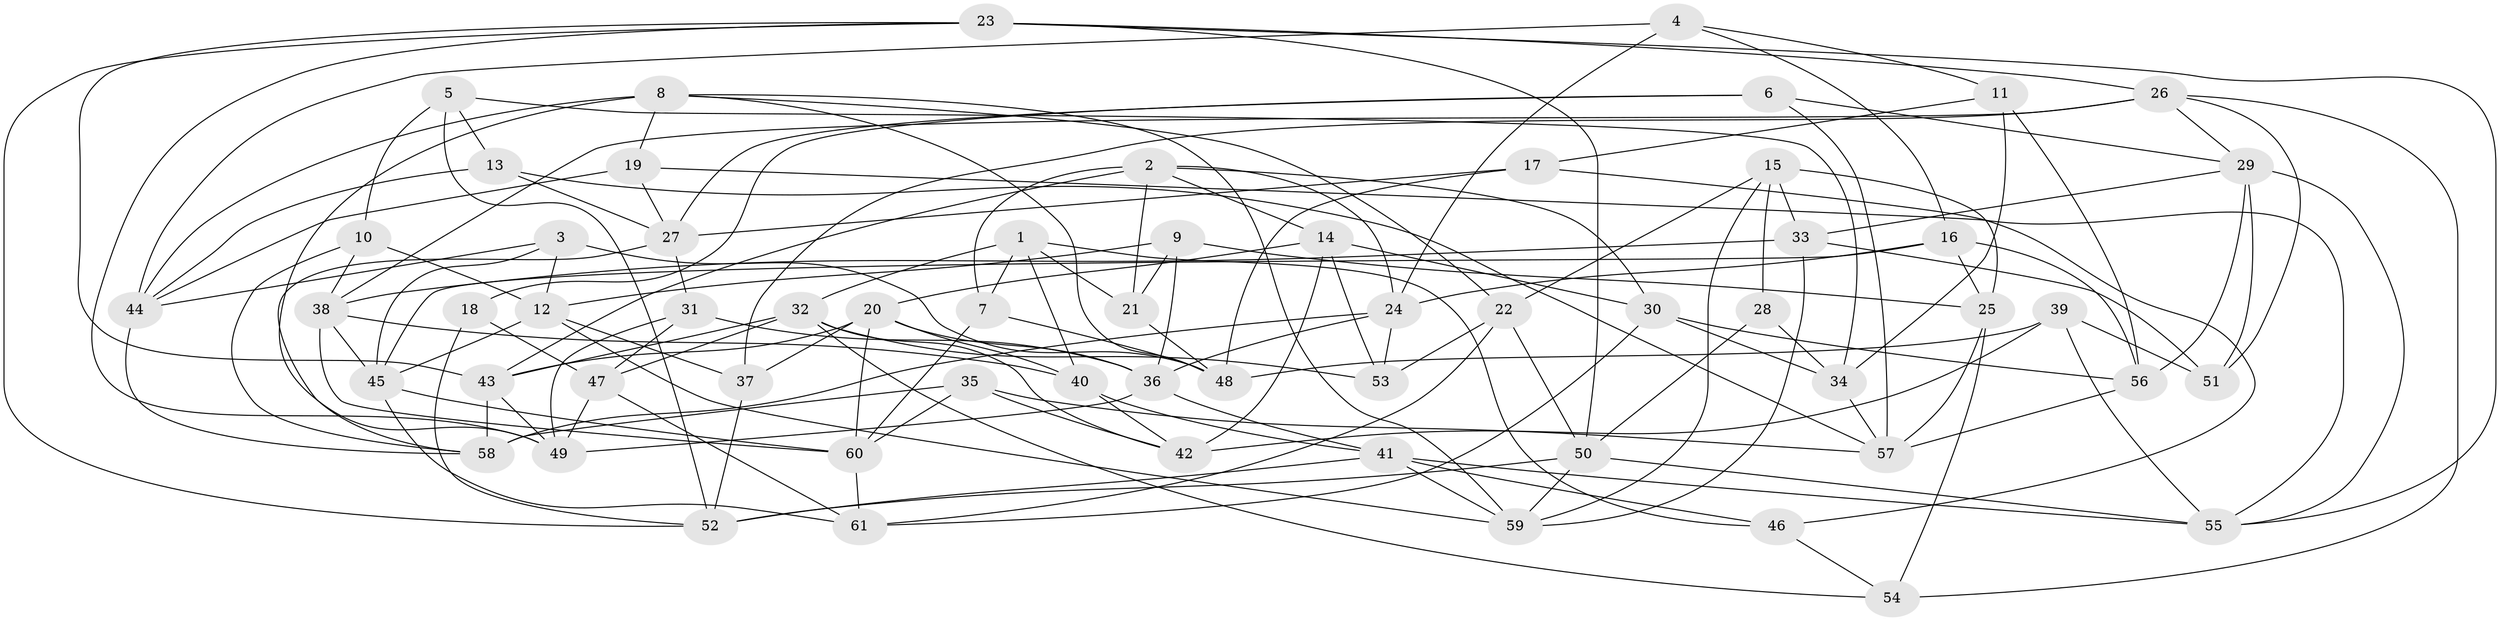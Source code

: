 // original degree distribution, {4: 1.0}
// Generated by graph-tools (version 1.1) at 2025/38/03/04/25 23:38:18]
// undirected, 61 vertices, 153 edges
graph export_dot {
  node [color=gray90,style=filled];
  1;
  2;
  3;
  4;
  5;
  6;
  7;
  8;
  9;
  10;
  11;
  12;
  13;
  14;
  15;
  16;
  17;
  18;
  19;
  20;
  21;
  22;
  23;
  24;
  25;
  26;
  27;
  28;
  29;
  30;
  31;
  32;
  33;
  34;
  35;
  36;
  37;
  38;
  39;
  40;
  41;
  42;
  43;
  44;
  45;
  46;
  47;
  48;
  49;
  50;
  51;
  52;
  53;
  54;
  55;
  56;
  57;
  58;
  59;
  60;
  61;
  1 -- 7 [weight=1.0];
  1 -- 21 [weight=1.0];
  1 -- 32 [weight=1.0];
  1 -- 40 [weight=2.0];
  1 -- 46 [weight=1.0];
  2 -- 7 [weight=1.0];
  2 -- 14 [weight=1.0];
  2 -- 21 [weight=1.0];
  2 -- 24 [weight=1.0];
  2 -- 30 [weight=1.0];
  2 -- 43 [weight=1.0];
  3 -- 12 [weight=1.0];
  3 -- 44 [weight=1.0];
  3 -- 45 [weight=1.0];
  3 -- 48 [weight=1.0];
  4 -- 11 [weight=1.0];
  4 -- 16 [weight=1.0];
  4 -- 24 [weight=1.0];
  4 -- 44 [weight=1.0];
  5 -- 10 [weight=1.0];
  5 -- 13 [weight=1.0];
  5 -- 34 [weight=1.0];
  5 -- 52 [weight=1.0];
  6 -- 18 [weight=1.0];
  6 -- 27 [weight=1.0];
  6 -- 29 [weight=1.0];
  6 -- 57 [weight=1.0];
  7 -- 48 [weight=1.0];
  7 -- 60 [weight=1.0];
  8 -- 19 [weight=1.0];
  8 -- 22 [weight=1.0];
  8 -- 44 [weight=1.0];
  8 -- 48 [weight=1.0];
  8 -- 49 [weight=1.0];
  8 -- 59 [weight=1.0];
  9 -- 12 [weight=1.0];
  9 -- 21 [weight=1.0];
  9 -- 25 [weight=1.0];
  9 -- 36 [weight=1.0];
  10 -- 12 [weight=1.0];
  10 -- 38 [weight=1.0];
  10 -- 58 [weight=1.0];
  11 -- 17 [weight=1.0];
  11 -- 34 [weight=1.0];
  11 -- 56 [weight=1.0];
  12 -- 37 [weight=1.0];
  12 -- 45 [weight=1.0];
  12 -- 59 [weight=1.0];
  13 -- 27 [weight=1.0];
  13 -- 44 [weight=1.0];
  13 -- 57 [weight=1.0];
  14 -- 20 [weight=1.0];
  14 -- 30 [weight=1.0];
  14 -- 42 [weight=2.0];
  14 -- 53 [weight=1.0];
  15 -- 22 [weight=1.0];
  15 -- 25 [weight=1.0];
  15 -- 28 [weight=1.0];
  15 -- 33 [weight=2.0];
  15 -- 59 [weight=1.0];
  16 -- 24 [weight=1.0];
  16 -- 25 [weight=2.0];
  16 -- 45 [weight=1.0];
  16 -- 56 [weight=1.0];
  17 -- 27 [weight=1.0];
  17 -- 46 [weight=1.0];
  17 -- 48 [weight=1.0];
  18 -- 47 [weight=2.0];
  18 -- 52 [weight=1.0];
  19 -- 27 [weight=1.0];
  19 -- 44 [weight=1.0];
  19 -- 55 [weight=1.0];
  20 -- 36 [weight=1.0];
  20 -- 37 [weight=1.0];
  20 -- 40 [weight=1.0];
  20 -- 43 [weight=1.0];
  20 -- 60 [weight=1.0];
  21 -- 48 [weight=1.0];
  22 -- 50 [weight=1.0];
  22 -- 53 [weight=1.0];
  22 -- 61 [weight=2.0];
  23 -- 26 [weight=1.0];
  23 -- 43 [weight=1.0];
  23 -- 49 [weight=1.0];
  23 -- 50 [weight=1.0];
  23 -- 52 [weight=1.0];
  23 -- 55 [weight=1.0];
  24 -- 36 [weight=1.0];
  24 -- 53 [weight=1.0];
  24 -- 58 [weight=1.0];
  25 -- 54 [weight=1.0];
  25 -- 57 [weight=1.0];
  26 -- 29 [weight=1.0];
  26 -- 37 [weight=1.0];
  26 -- 38 [weight=1.0];
  26 -- 51 [weight=1.0];
  26 -- 54 [weight=1.0];
  27 -- 31 [weight=1.0];
  27 -- 58 [weight=1.0];
  28 -- 34 [weight=2.0];
  28 -- 50 [weight=1.0];
  29 -- 33 [weight=1.0];
  29 -- 51 [weight=1.0];
  29 -- 55 [weight=1.0];
  29 -- 56 [weight=1.0];
  30 -- 34 [weight=1.0];
  30 -- 56 [weight=2.0];
  30 -- 61 [weight=1.0];
  31 -- 36 [weight=1.0];
  31 -- 47 [weight=1.0];
  31 -- 49 [weight=1.0];
  32 -- 42 [weight=1.0];
  32 -- 43 [weight=1.0];
  32 -- 47 [weight=1.0];
  32 -- 53 [weight=1.0];
  32 -- 54 [weight=1.0];
  33 -- 38 [weight=1.0];
  33 -- 51 [weight=1.0];
  33 -- 59 [weight=1.0];
  34 -- 57 [weight=1.0];
  35 -- 42 [weight=1.0];
  35 -- 57 [weight=1.0];
  35 -- 58 [weight=1.0];
  35 -- 60 [weight=1.0];
  36 -- 41 [weight=1.0];
  36 -- 49 [weight=1.0];
  37 -- 52 [weight=1.0];
  38 -- 40 [weight=1.0];
  38 -- 45 [weight=1.0];
  38 -- 60 [weight=1.0];
  39 -- 42 [weight=1.0];
  39 -- 48 [weight=1.0];
  39 -- 51 [weight=1.0];
  39 -- 55 [weight=1.0];
  40 -- 41 [weight=1.0];
  40 -- 42 [weight=1.0];
  41 -- 46 [weight=1.0];
  41 -- 52 [weight=1.0];
  41 -- 55 [weight=1.0];
  41 -- 59 [weight=1.0];
  43 -- 49 [weight=1.0];
  43 -- 58 [weight=1.0];
  44 -- 58 [weight=1.0];
  45 -- 60 [weight=1.0];
  45 -- 61 [weight=1.0];
  46 -- 54 [weight=1.0];
  47 -- 49 [weight=1.0];
  47 -- 61 [weight=1.0];
  50 -- 52 [weight=1.0];
  50 -- 55 [weight=1.0];
  50 -- 59 [weight=1.0];
  56 -- 57 [weight=1.0];
  60 -- 61 [weight=1.0];
}
